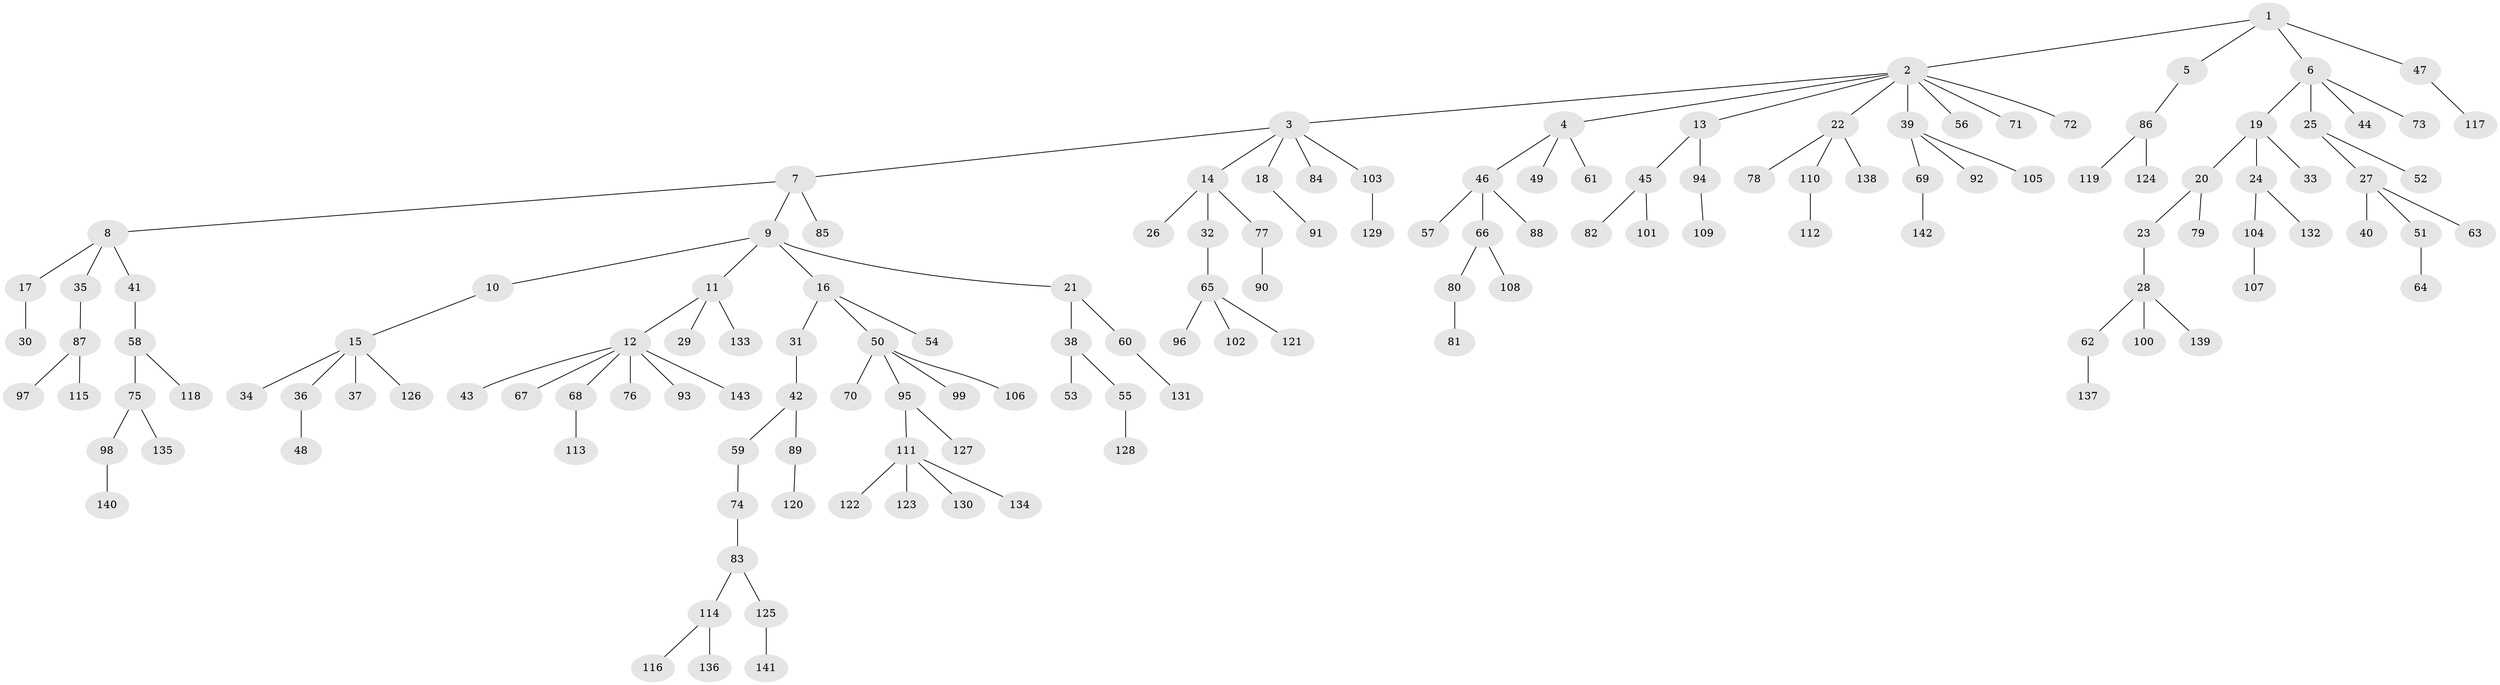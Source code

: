 // coarse degree distribution, {4: 0.09, 8: 0.02, 3: 0.11, 7: 0.01, 2: 0.15, 6: 0.02, 5: 0.01, 1: 0.59}
// Generated by graph-tools (version 1.1) at 2025/42/03/06/25 10:42:03]
// undirected, 143 vertices, 142 edges
graph export_dot {
graph [start="1"]
  node [color=gray90,style=filled];
  1;
  2;
  3;
  4;
  5;
  6;
  7;
  8;
  9;
  10;
  11;
  12;
  13;
  14;
  15;
  16;
  17;
  18;
  19;
  20;
  21;
  22;
  23;
  24;
  25;
  26;
  27;
  28;
  29;
  30;
  31;
  32;
  33;
  34;
  35;
  36;
  37;
  38;
  39;
  40;
  41;
  42;
  43;
  44;
  45;
  46;
  47;
  48;
  49;
  50;
  51;
  52;
  53;
  54;
  55;
  56;
  57;
  58;
  59;
  60;
  61;
  62;
  63;
  64;
  65;
  66;
  67;
  68;
  69;
  70;
  71;
  72;
  73;
  74;
  75;
  76;
  77;
  78;
  79;
  80;
  81;
  82;
  83;
  84;
  85;
  86;
  87;
  88;
  89;
  90;
  91;
  92;
  93;
  94;
  95;
  96;
  97;
  98;
  99;
  100;
  101;
  102;
  103;
  104;
  105;
  106;
  107;
  108;
  109;
  110;
  111;
  112;
  113;
  114;
  115;
  116;
  117;
  118;
  119;
  120;
  121;
  122;
  123;
  124;
  125;
  126;
  127;
  128;
  129;
  130;
  131;
  132;
  133;
  134;
  135;
  136;
  137;
  138;
  139;
  140;
  141;
  142;
  143;
  1 -- 2;
  1 -- 5;
  1 -- 6;
  1 -- 47;
  2 -- 3;
  2 -- 4;
  2 -- 13;
  2 -- 22;
  2 -- 39;
  2 -- 56;
  2 -- 71;
  2 -- 72;
  3 -- 7;
  3 -- 14;
  3 -- 18;
  3 -- 84;
  3 -- 103;
  4 -- 46;
  4 -- 49;
  4 -- 61;
  5 -- 86;
  6 -- 19;
  6 -- 25;
  6 -- 44;
  6 -- 73;
  7 -- 8;
  7 -- 9;
  7 -- 85;
  8 -- 17;
  8 -- 35;
  8 -- 41;
  9 -- 10;
  9 -- 11;
  9 -- 16;
  9 -- 21;
  10 -- 15;
  11 -- 12;
  11 -- 29;
  11 -- 133;
  12 -- 43;
  12 -- 67;
  12 -- 68;
  12 -- 76;
  12 -- 93;
  12 -- 143;
  13 -- 45;
  13 -- 94;
  14 -- 26;
  14 -- 32;
  14 -- 77;
  15 -- 34;
  15 -- 36;
  15 -- 37;
  15 -- 126;
  16 -- 31;
  16 -- 50;
  16 -- 54;
  17 -- 30;
  18 -- 91;
  19 -- 20;
  19 -- 24;
  19 -- 33;
  20 -- 23;
  20 -- 79;
  21 -- 38;
  21 -- 60;
  22 -- 78;
  22 -- 110;
  22 -- 138;
  23 -- 28;
  24 -- 104;
  24 -- 132;
  25 -- 27;
  25 -- 52;
  27 -- 40;
  27 -- 51;
  27 -- 63;
  28 -- 62;
  28 -- 100;
  28 -- 139;
  31 -- 42;
  32 -- 65;
  35 -- 87;
  36 -- 48;
  38 -- 53;
  38 -- 55;
  39 -- 69;
  39 -- 92;
  39 -- 105;
  41 -- 58;
  42 -- 59;
  42 -- 89;
  45 -- 82;
  45 -- 101;
  46 -- 57;
  46 -- 66;
  46 -- 88;
  47 -- 117;
  50 -- 70;
  50 -- 95;
  50 -- 99;
  50 -- 106;
  51 -- 64;
  55 -- 128;
  58 -- 75;
  58 -- 118;
  59 -- 74;
  60 -- 131;
  62 -- 137;
  65 -- 96;
  65 -- 102;
  65 -- 121;
  66 -- 80;
  66 -- 108;
  68 -- 113;
  69 -- 142;
  74 -- 83;
  75 -- 98;
  75 -- 135;
  77 -- 90;
  80 -- 81;
  83 -- 114;
  83 -- 125;
  86 -- 119;
  86 -- 124;
  87 -- 97;
  87 -- 115;
  89 -- 120;
  94 -- 109;
  95 -- 111;
  95 -- 127;
  98 -- 140;
  103 -- 129;
  104 -- 107;
  110 -- 112;
  111 -- 122;
  111 -- 123;
  111 -- 130;
  111 -- 134;
  114 -- 116;
  114 -- 136;
  125 -- 141;
}

